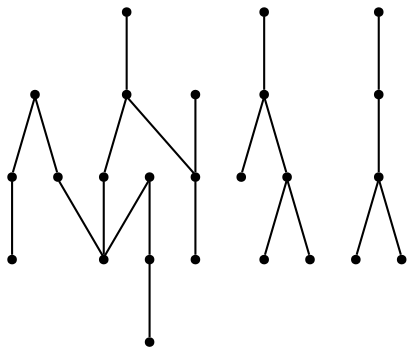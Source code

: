 graph {
  node [shape=point,comment="{\"directed\":false,\"doi\":\"10.1007/978-3-031-49272-3_14\",\"figure\":\"2 (2)\"}"]

  v0 [pos="1582.265669474559,2068.2227665258915"]
  v1 [pos="1582.2656694745588,2051.8256129797946"]
  v2 [pos="1582.2656694745588,2101.013004009228"]
  v3 [pos="1565.8702544147936,2142.0015321212404"]
  v4 [pos="1549.4749665318632,2207.580830716604"]
  v5 [pos="1549.4749665318632,2125.60412422459"]
  v6 [pos="1549.4749665318632,2264.966321611798"]
  v7 [pos="1467.4973507314853,2281.3594373428577"]
  v8 [pos="1533.074432604473,2191.1878421608217"]
  v9 [pos="1516.6843907660032,2158.3943617079276"]
  v10 [pos="1516.6843907660032,2305.954627167076"]
  v11 [pos="1483.8926386144155,2035.432529042554"]
  v12 [pos="1467.4973507314855,2060.0236492579165"]
  v13 [pos="1467.4973507314855,2174.7906568209055"]
  v14 [pos="1467.4973507314855,2158.3943617079276"]
  v15 [pos="1451.1020628485555,2125.60412422459"]
  v16 [pos="1434.7066477887902,2027.2344927644322"]
  v17 [pos="1401.919219649606,2109.2121212772026"]
  v18 [pos="1401.9192196496058,2092.8138867412536"]
  v19 [pos="1401.91607202293,2076.4167331951567"]
  v20 [pos="1344.530927030919,2182.989710501242"]
  v21 [pos="1328.1365611800456,2133.8032414925647"]
  v22 [pos="1328.1365611800456,2248.568087075849"]
  v23 [pos="1311.7391748793314,2216.715449320423"]
  v24 [pos="1295.3459854141852,2187.6747523156114"]

  v0 -- v1 [id="-2",pos="1582.265669474559,2068.2227665258915 1582.2656694745588,2051.8256129797946 1582.2656694745588,2051.8256129797946 1582.2656694745588,2051.8256129797946"]
  v2 -- v0 [id="-3",pos="1582.2656694745588,2101.013004009228 1582.265669474559,2068.2227665258915 1582.265669474559,2068.2227665258915 1582.265669474559,2068.2227665258915"]
  v2 -- v10 [id="-4",pos="1582.2656694745588,2101.013004009228 1582.264620265667,2305.950430382943 1582.264620265667,2305.950430382943 1582.264620265667,2305.950430382943 1516.6843907660032,2305.954627167076 1516.6843907660032,2305.954627167076 1516.6843907660032,2305.954627167076"]
  v3 -- v4 [id="-6",pos="1565.8702544147936,2142.0015321212404 1565.8702544147934,2207.582007087914 1565.8702544147934,2207.582007087914 1565.8702544147934,2207.582007087914 1549.4749665318632,2207.580830716604 1549.4749665318632,2207.580830716604 1549.4749665318632,2207.580830716604"]
  v4 -- v8 [id="-7",pos="1549.4749665318632,2207.580830716604 1533.0733833955812,2207.582007087914 1533.0733833955812,2207.582007087914 1533.0733833955812,2207.582007087914 1533.074432604473,2191.1878421608217 1533.074432604473,2191.1878421608217 1533.074432604473,2191.1878421608217"]
  v5 -- v8 [id="-8",pos="1549.4749665318632,2125.60412422459 1549.4760157407554,2191.183645376688 1549.4760157407554,2191.183645376688 1549.4760157407554,2191.183645376688 1533.074432604473,2191.1878421608217 1533.074432604473,2191.1878421608217 1533.074432604473,2191.1878421608217"]
  v6 -- v7 [id="-9",pos="1549.4749665318632,2264.966321611798 1549.4760157407554,2281.3593101675806 1549.4760157407554,2281.3593101675806 1549.4760157407554,2281.3593101675806 1467.4973507314853,2281.3594373428577 1467.4973507314853,2281.3594373428577 1467.4973507314853,2281.3594373428577"]
  v4 -- v6 [id="-10",pos="1549.4749665318632,2207.580830716604 1549.4749665318632,2264.966321611798 1549.4749665318632,2264.966321611798 1549.4749665318632,2264.966321611798"]
  v23 -- v24 [id="-11",pos="1311.7391748793314,2216.715449320423 1295.3479566551339,2215.774638416774 1295.3479566551339,2215.774638416774 1295.3479566551339,2215.774638416774 1295.3459854141852,2187.6747523156114 1295.3459854141852,2187.6747523156114 1295.3459854141852,2187.6747523156114"]
  v23 -- v21 [id="-12",pos="1311.7391748793314,2216.715449320423 1328.1365611800454,2215.774638416774 1328.1365611800454,2215.774638416774 1328.1365611800454,2215.774638416774 1328.1365611800456,2133.8032414925647 1328.1365611800456,2133.8032414925647 1328.1365611800456,2133.8032414925647"]
  v22 -- v23 [id="-13",pos="1328.1365611800456,2248.568087075849 1311.7381256704393,2248.567037879816 1311.7381256704393,2248.567037879816 1311.7381256704393,2248.567037879816 1311.7391748793314,2216.715449320423 1311.7391748793314,2216.715449320423 1311.7391748793314,2216.715449320423"]
  v20 -- v22 [id="-15",pos="1344.530927030919,2182.989710501242 1344.5307998540834,2248.567037879816 1344.5307998540834,2248.567037879816 1344.5307998540834,2248.567037879816 1328.1365611800456,2248.568087075849 1328.1365611800456,2248.568087075849 1328.1365611800456,2248.568087075849"]
  v17 -- v18 [id="-17",pos="1401.919219649606,2109.2121212772026 1401.9192196496058,2092.8138867412536 1401.9192196496058,2092.8138867412536 1401.9192196496058,2092.8138867412536"]
  v18 -- v19 [id="-18",pos="1401.9192196496058,2092.8138867412536 1401.91607202293,2076.4167331951567 1401.91607202293,2076.4167331951567 1401.91607202293,2076.4167331951567"]
  v15 -- v16 [id="-20",pos="1451.1020628485555,2125.60412422459 1434.707696997682,2125.5989736258816 1434.707696997682,2125.5989736258816 1434.707696997682,2125.5989736258816 1434.7066477887902,2027.2344927644322 1434.7066477887902,2027.2344927644322 1434.7066477887902,2027.2344927644322"]
  v15 -- v12 [id="-21",pos="1451.1020628485555,2125.60412422459 1467.4963015225935,2125.5989736258816 1467.4963015225935,2125.5989736258816 1467.4963015225935,2125.5989736258816 1467.4973507314855,2060.0236492579165 1467.4973507314855,2060.0236492579165 1467.4973507314855,2060.0236492579165"]
  v14 -- v15 [id="-22",pos="1467.4973507314855,2158.3943617079276 1451.1019356717202,2158.3913730889235 1451.1019356717202,2158.3913730889235 1451.1019356717202,2158.3913730889235 1451.1020628485555,2125.60412422459 1451.1020628485555,2125.60412422459 1451.1020628485555,2125.60412422459"]
  v10 -- v7 [id="-23",pos="1516.6843907660032,2305.954627167076 1467.4963015225935,2305.950430382943 1467.4963015225935,2305.950430382943 1467.4963015225935,2305.950430382943 1467.4973507314853,2281.3594373428577 1467.4973507314853,2281.3594373428577 1467.4973507314853,2281.3594373428577"]
  v17 -- v7 [id="-24",pos="1401.919219649606,2109.2121212772026 1401.915022814038,2281.3593101675806 1401.915022814038,2281.3593101675806 1401.915022814038,2281.3593101675806 1467.4973507314853,2281.3594373428577 1467.4973507314853,2281.3594373428577 1467.4973507314853,2281.3594373428577"]
  v13 -- v14 [id="-26",pos="1467.4973507314855,2174.7906568209055 1467.4973507314855,2158.3943617079276 1467.4973507314855,2158.3943617079276 1467.4973507314855,2158.3943617079276"]
  v14 -- v11 [id="-28",pos="1467.4973507314855,2158.3943617079276 1483.8946098553643,2158.3913730889235 1483.8946098553643,2158.3913730889235 1483.8946098553643,2158.3913730889235 1483.8926386144155,2035.432529042554 1483.8926386144155,2035.432529042554 1483.8926386144155,2035.432529042554"]
  v8 -- v9 [id="-30",pos="1533.074432604473,2191.1878421608217 1516.6833415571111,2191.183645376688 1516.6833415571111,2191.183645376688 1516.6833415571111,2191.183645376688 1516.6843907660032,2158.3943617079276 1516.6843907660032,2158.3943617079276 1516.6843907660032,2158.3943617079276"]
}